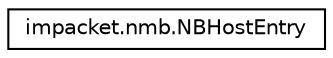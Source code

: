 digraph "Graphical Class Hierarchy"
{
  edge [fontname="Helvetica",fontsize="10",labelfontname="Helvetica",labelfontsize="10"];
  node [fontname="Helvetica",fontsize="10",shape=record];
  rankdir="LR";
  Node0 [label="impacket.nmb.NBHostEntry",height=0.2,width=0.4,color="black", fillcolor="white", style="filled",URL="$classimpacket_1_1nmb_1_1_n_b_host_entry.html"];
}
